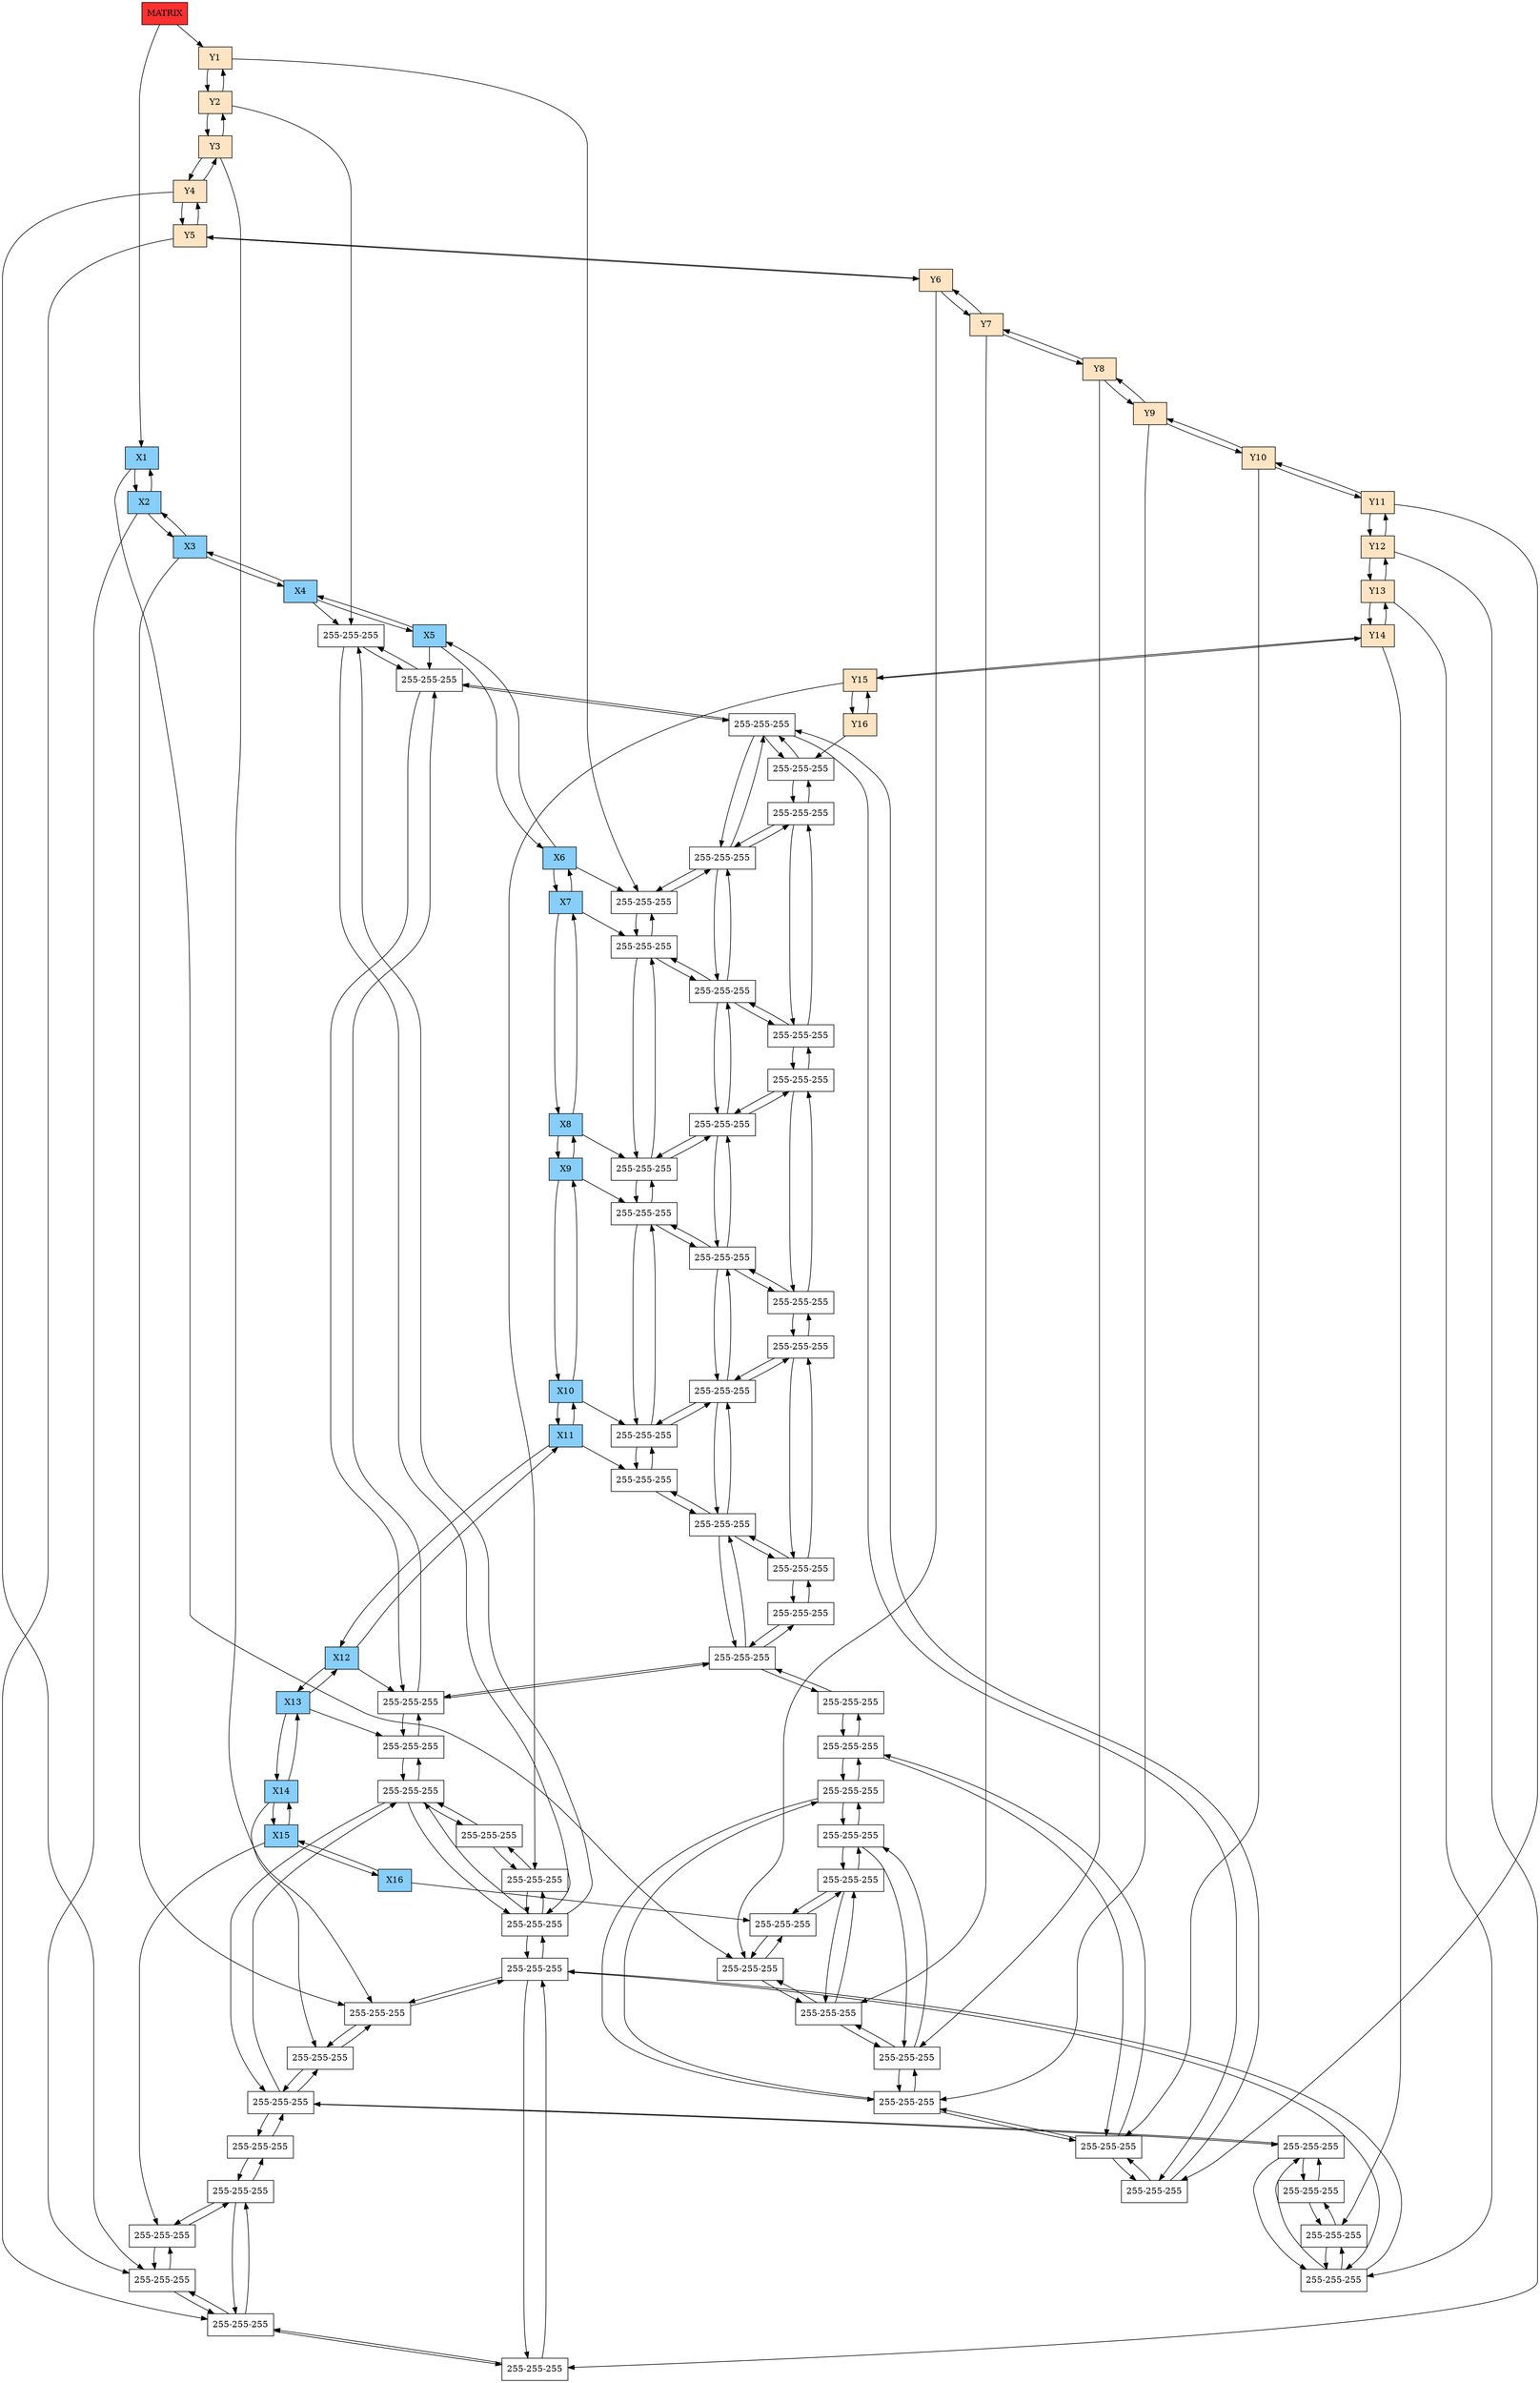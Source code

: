 digraph DISPERSA{
node[shape=box];
graph[nodesep = 0.5];
header[label="MATRIX" style=filled, fillcolor=firebrick1, pos="0,0!"];
Y1[label="Y1"  style = filled, fillcolor = bisque1, pos="0,-1!"];
Y2[label="Y2"  style = filled, fillcolor = bisque1, pos="0,-2!"];
Y3[label="Y3"  style = filled, fillcolor = bisque1, pos="0,-3!"];
Y4[label="Y4"  style = filled, fillcolor = bisque1, pos="0,-4!"];
Y5[label="Y5"  style = filled, fillcolor = bisque1, pos="0,-5!"];
Y6[label="Y6"  style = filled, fillcolor = bisque1, pos="0,-6!"];
Y7[label="Y7"  style = filled, fillcolor = bisque1, pos="0,-7!"];
Y8[label="Y8"  style = filled, fillcolor = bisque1, pos="0,-8!"];
Y9[label="Y9"  style = filled, fillcolor = bisque1, pos="0,-9!"];
Y10[label="Y10"  style = filled, fillcolor = bisque1, pos="0,-10!"];
Y11[label="Y11"  style = filled, fillcolor = bisque1, pos="0,-11!"];
Y12[label="Y12"  style = filled, fillcolor = bisque1, pos="0,-12!"];
Y13[label="Y13"  style = filled, fillcolor = bisque1, pos="0,-13!"];
Y14[label="Y14"  style = filled, fillcolor = bisque1, pos="0,-14!"];
Y15[label="Y15"  style = filled, fillcolor = bisque1, pos="0,-15!"];
Y16[label="Y16"  style = filled, fillcolor = bisque1, pos="0,-16!"];
X1[label="X1" style=filled, fillcolor=lightskyblue, pos="1,0!"];
X2[label="X2" style=filled, fillcolor=lightskyblue, pos="2,0!"];
X3[label="X3" style=filled, fillcolor=lightskyblue, pos="3,0!"];
X4[label="X4" style=filled, fillcolor=lightskyblue, pos="4,0!"];
X5[label="X5" style=filled, fillcolor=lightskyblue, pos="5,0!"];
X6[label="X6" style=filled, fillcolor=lightskyblue, pos="6,0!"];
X7[label="X7" style=filled, fillcolor=lightskyblue, pos="7,0!"];
X8[label="X8" style=filled, fillcolor=lightskyblue, pos="8,0!"];
X9[label="X9" style=filled, fillcolor=lightskyblue, pos="9,0!"];
X10[label="X10" style=filled, fillcolor=lightskyblue, pos="10,0!"];
X11[label="X11" style=filled, fillcolor=lightskyblue, pos="11,0!"];
X12[label="X12" style=filled, fillcolor=lightskyblue, pos="12,0!"];
X13[label="X13" style=filled, fillcolor=lightskyblue, pos="13,0!"];
X14[label="X14" style=filled, fillcolor=lightskyblue, pos="14,0!"];
X15[label="X15" style=filled, fillcolor=lightskyblue, pos="15,0!"];
X16[label="X16" style=filled, fillcolor=lightskyblue, pos="16,0!"];
header ->Y1;
header ->X1;
Y1 -> Y2 -> Y1;
Y2 -> Y3 -> Y2;
Y3 -> Y4 -> Y3;
Y4 -> Y5 -> Y4;
Y5 -> Y6 -> Y5;
Y6 -> Y7 -> Y6;
Y7 -> Y8 -> Y7;
Y8 -> Y9 -> Y8;
Y9 -> Y10 -> Y9;
Y10 -> Y11 -> Y10;
Y11 -> Y12 -> Y11;
Y12 -> Y13 -> Y12;
Y13 -> Y14 -> Y13;
Y14 -> Y15 -> Y14;
Y15 -> Y16 -> Y15;
X1 -> X2 -> X1;
X2 -> X3 -> X2;
X3 -> X4 -> X3;
X4 -> X5 -> X4;
X5 -> X6 -> X5;
X6 -> X7 -> X6;
X7 -> X8 -> X7;
X8 -> X9 -> X8;
X9 -> X10 -> X9;
X10 -> X11 -> X10;
X11 -> X12 -> X11;
X12 -> X13 -> X12;
X13 -> X14 -> X13;
X14 -> X15 -> X14;
X15 -> X16 -> X15;
X6Y1[label="255-255-255" pos="6,-1!"];
X7Y1[label="255-255-255" pos="7,-1!"];
X8Y1[label="255-255-255" pos="8,-1!"];
X9Y1[label="255-255-255" pos="9,-1!"];
X10Y1[label="255-255-255" pos="10,-1!"];
X11Y1[label="255-255-255" pos="11,-1!"];
X4Y2[label="255-255-255" pos="4,-2!"];
X5Y2[label="255-255-255" pos="5,-2!"];
X12Y2[label="255-255-255" pos="12,-2!"];
X13Y2[label="255-255-255" pos="13,-2!"];
X3Y3[label="255-255-255" pos="3,-3!"];
X14Y3[label="255-255-255" pos="14,-3!"];
X2Y4[label="255-255-255" pos="2,-4!"];
X15Y4[label="255-255-255" pos="15,-4!"];
X2Y5[label="255-255-255" pos="2,-5!"];
X15Y5[label="255-255-255" pos="15,-5!"];
X1Y6[label="255-255-255" pos="1,-6!"];
X16Y6[label="255-255-255" pos="16,-6!"];
X1Y7[label="255-255-255" pos="1,-7!"];
X16Y7[label="255-255-255" pos="16,-7!"];
X1Y8[label="255-255-255" pos="1,-8!"];
X16Y8[label="255-255-255" pos="16,-8!"];
X1Y9[label="255-255-255" pos="1,-9!"];
X16Y9[label="255-255-255" pos="16,-9!"];
X1Y10[label="255-255-255" pos="1,-10!"];
X16Y10[label="255-255-255" pos="16,-10!"];
X1Y11[label="255-255-255" pos="1,-11!"];
X5Y11[label="255-255-255" pos="5,-11!"];
X6Y11[label="255-255-255" pos="6,-11!"];
X7Y11[label="255-255-255" pos="7,-11!"];
X8Y11[label="255-255-255" pos="8,-11!"];
X9Y11[label="255-255-255" pos="9,-11!"];
X10Y11[label="255-255-255" pos="10,-11!"];
X11Y11[label="255-255-255" pos="11,-11!"];
X12Y11[label="255-255-255" pos="12,-11!"];
X16Y11[label="255-255-255" pos="16,-11!"];
X2Y12[label="255-255-255" pos="2,-12!"];
X3Y12[label="255-255-255" pos="3,-12!"];
X4Y12[label="255-255-255" pos="4,-12!"];
X13Y12[label="255-255-255" pos="13,-12!"];
X14Y12[label="255-255-255" pos="14,-12!"];
X15Y12[label="255-255-255" pos="15,-12!"];
X3Y13[label="255-255-255" pos="3,-13!"];
X14Y13[label="255-255-255" pos="14,-13!"];
X3Y14[label="255-255-255" pos="3,-14!"];
X14Y14[label="255-255-255" pos="14,-14!"];
X4Y15[label="255-255-255" pos="4,-15!"];
X13Y15[label="255-255-255" pos="13,-15!"];
X5Y16[label="255-255-255" pos="5,-16!"];
X6Y16[label="255-255-255" pos="6,-16!"];
X7Y16[label="255-255-255" pos="7,-16!"];
X8Y16[label="255-255-255" pos="8,-16!"];
X9Y16[label="255-255-255" pos="9,-16!"];
X10Y16[label="255-255-255" pos="10,-16!"];
X11Y16[label="255-255-255" pos="11,-16!"];
X12Y16[label="255-255-255" pos="12,-16!"];
Y1 -> X6Y1;
X1 -> X1Y6;
X2 -> X2Y4;
X3 -> X3Y3;
X4 -> X4Y2;
X5 -> X5Y2;
X6 -> X6Y1;
X7 -> X7Y1;
X8 -> X8Y1;
X9 -> X9Y1;
X10 -> X10Y1;
X11 -> X11Y1;
X12 -> X12Y2;
X13 -> X13Y2;
X14 -> X14Y3;
X15 -> X15Y4;
X16 -> X16Y6;
X6Y1 -> X7Y1 -> X6Y1;
X6Y1 -> X6Y11 -> X6Y1;
X7Y1 -> X8Y1 -> X7Y1;
X7Y1 -> X7Y11 -> X7Y1;
X8Y1 -> X9Y1 -> X8Y1;
X8Y1 -> X8Y11 -> X8Y1;
X9Y1 -> X10Y1 -> X9Y1;
X9Y1 -> X9Y11 -> X9Y1;
X10Y1 -> X11Y1 -> X10Y1;
X10Y1 -> X10Y11 -> X10Y1;
X11Y1 -> X11Y11 -> X11Y1;
Y2 -> X4Y2;
X4Y2 -> X5Y2 -> X4Y2;
X4Y2 -> X4Y12 -> X4Y2;
X5Y2 -> X12Y2 -> X5Y2;
X5Y2 -> X5Y11 -> X5Y2;
X12Y2 -> X13Y2 -> X12Y2;
X12Y2 -> X12Y11 -> X12Y2;
X13Y2 -> X13Y12 -> X13Y2;
Y3 -> X3Y3;
X3Y3 -> X14Y3 -> X3Y3;
X3Y3 -> X3Y12 -> X3Y3;
X14Y3 -> X14Y12 -> X14Y3;
Y4 -> X2Y4;
X2Y4 -> X15Y4 -> X2Y4;
X2Y4 -> X2Y5 -> X2Y4;
X15Y4 -> X15Y5 -> X15Y4;
Y5 -> X2Y5;
X2Y5 -> X15Y5 -> X2Y5;
X2Y5 -> X2Y12 -> X2Y5;
X15Y5 -> X15Y12 -> X15Y5;
Y6 -> X1Y6;
X1Y6 -> X16Y6 -> X1Y6;
X1Y6 -> X1Y7 -> X1Y6;
X16Y6 -> X16Y7 -> X16Y6;
Y7 -> X1Y7;
X1Y7 -> X16Y7 -> X1Y7;
X1Y7 -> X1Y8 -> X1Y7;
X16Y7 -> X16Y8 -> X16Y7;
Y8 -> X1Y8;
X1Y8 -> X16Y8 -> X1Y8;
X1Y8 -> X1Y9 -> X1Y8;
X16Y8 -> X16Y9 -> X16Y8;
Y9 -> X1Y9;
X1Y9 -> X16Y9 -> X1Y9;
X1Y9 -> X1Y10 -> X1Y9;
X16Y9 -> X16Y10 -> X16Y9;
Y10 -> X1Y10;
X1Y10 -> X16Y10 -> X1Y10;
X1Y10 -> X1Y11 -> X1Y10;
X16Y10 -> X16Y11 -> X16Y10;
Y11 -> X1Y11;
X1Y11 -> X5Y11 -> X1Y11;
X5Y11 -> X6Y11 -> X5Y11;
X5Y11 -> X5Y16 -> X5Y11;
X6Y11 -> X7Y11 -> X6Y11;
X6Y11 -> X6Y16 -> X6Y11;
X7Y11 -> X8Y11 -> X7Y11;
X7Y11 -> X7Y16 -> X7Y11;
X8Y11 -> X9Y11 -> X8Y11;
X8Y11 -> X8Y16 -> X8Y11;
X9Y11 -> X10Y11 -> X9Y11;
X9Y11 -> X9Y16 -> X9Y11;
X10Y11 -> X11Y11 -> X10Y11;
X10Y11 -> X10Y16 -> X10Y11;
X11Y11 -> X12Y11 -> X11Y11;
X11Y11 -> X11Y16 -> X11Y11;
X12Y11 -> X16Y11 -> X12Y11;
X12Y11 -> X12Y16 -> X12Y11;
Y12 -> X2Y12;
X2Y12 -> X3Y12 -> X2Y12;
X3Y12 -> X4Y12 -> X3Y12;
X3Y12 -> X3Y13 -> X3Y12;
X4Y12 -> X13Y12 -> X4Y12;
X4Y12 -> X4Y15 -> X4Y12;
X13Y12 -> X14Y12 -> X13Y12;
X13Y12 -> X13Y15 -> X13Y12;
X14Y12 -> X15Y12 -> X14Y12;
X14Y12 -> X14Y13 -> X14Y12;
Y13 -> X3Y13;
X3Y13 -> X14Y13 -> X3Y13;
X3Y13 -> X3Y14 -> X3Y13;
X14Y13 -> X14Y14 -> X14Y13;
Y14 -> X3Y14;
X3Y14 -> X14Y14 -> X3Y14;
Y15 -> X4Y15;
X4Y15 -> X13Y15 -> X4Y15;
Y16 -> X5Y16;
X5Y16 -> X6Y16 -> X5Y16;
X6Y16 -> X7Y16 -> X6Y16;
X7Y16 -> X8Y16 -> X7Y16;
X8Y16 -> X9Y16 -> X8Y16;
X9Y16 -> X10Y16 -> X9Y16;
X10Y16 -> X11Y16 -> X10Y16;
X11Y16 -> X12Y16 -> X11Y16;
}